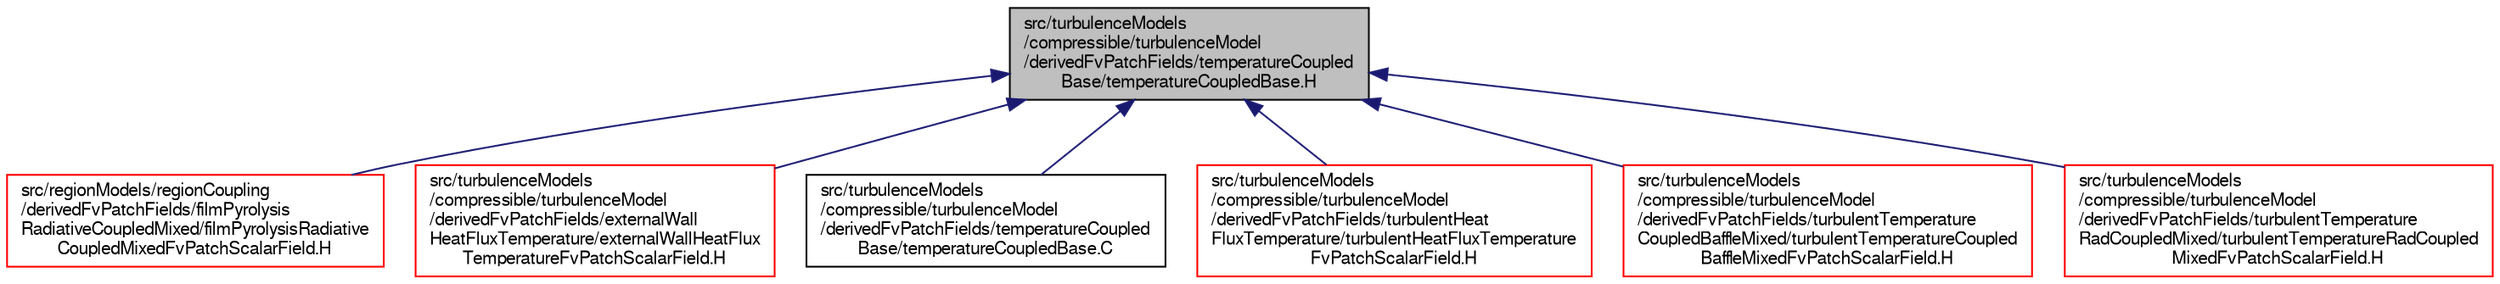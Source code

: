 digraph "src/turbulenceModels/compressible/turbulenceModel/derivedFvPatchFields/temperatureCoupledBase/temperatureCoupledBase.H"
{
  bgcolor="transparent";
  edge [fontname="FreeSans",fontsize="10",labelfontname="FreeSans",labelfontsize="10"];
  node [fontname="FreeSans",fontsize="10",shape=record];
  Node156 [label="src/turbulenceModels\l/compressible/turbulenceModel\l/derivedFvPatchFields/temperatureCoupled\lBase/temperatureCoupledBase.H",height=0.2,width=0.4,color="black", fillcolor="grey75", style="filled", fontcolor="black"];
  Node156 -> Node157 [dir="back",color="midnightblue",fontsize="10",style="solid",fontname="FreeSans"];
  Node157 [label="src/regionModels/regionCoupling\l/derivedFvPatchFields/filmPyrolysis\lRadiativeCoupledMixed/filmPyrolysisRadiative\lCoupledMixedFvPatchScalarField.H",height=0.2,width=0.4,color="red",URL="$a14063.html"];
  Node156 -> Node159 [dir="back",color="midnightblue",fontsize="10",style="solid",fontname="FreeSans"];
  Node159 [label="src/turbulenceModels\l/compressible/turbulenceModel\l/derivedFvPatchFields/externalWall\lHeatFluxTemperature/externalWallHeatFlux\lTemperatureFvPatchScalarField.H",height=0.2,width=0.4,color="red",URL="$a17321.html"];
  Node156 -> Node161 [dir="back",color="midnightblue",fontsize="10",style="solid",fontname="FreeSans"];
  Node161 [label="src/turbulenceModels\l/compressible/turbulenceModel\l/derivedFvPatchFields/temperatureCoupled\lBase/temperatureCoupledBase.C",height=0.2,width=0.4,color="black",URL="$a17324.html"];
  Node156 -> Node162 [dir="back",color="midnightblue",fontsize="10",style="solid",fontname="FreeSans"];
  Node162 [label="src/turbulenceModels\l/compressible/turbulenceModel\l/derivedFvPatchFields/turbulentHeat\lFluxTemperature/turbulentHeatFluxTemperature\lFvPatchScalarField.H",height=0.2,width=0.4,color="red",URL="$a40253.html"];
  Node156 -> Node164 [dir="back",color="midnightblue",fontsize="10",style="solid",fontname="FreeSans"];
  Node164 [label="src/turbulenceModels\l/compressible/turbulenceModel\l/derivedFvPatchFields/turbulentTemperature\lCoupledBaffleMixed/turbulentTemperatureCoupled\lBaffleMixedFvPatchScalarField.H",height=0.2,width=0.4,color="red",URL="$a17357.html"];
  Node156 -> Node166 [dir="back",color="midnightblue",fontsize="10",style="solid",fontname="FreeSans"];
  Node166 [label="src/turbulenceModels\l/compressible/turbulenceModel\l/derivedFvPatchFields/turbulentTemperature\lRadCoupledMixed/turbulentTemperatureRadCoupled\lMixedFvPatchScalarField.H",height=0.2,width=0.4,color="red",URL="$a17363.html"];
}
